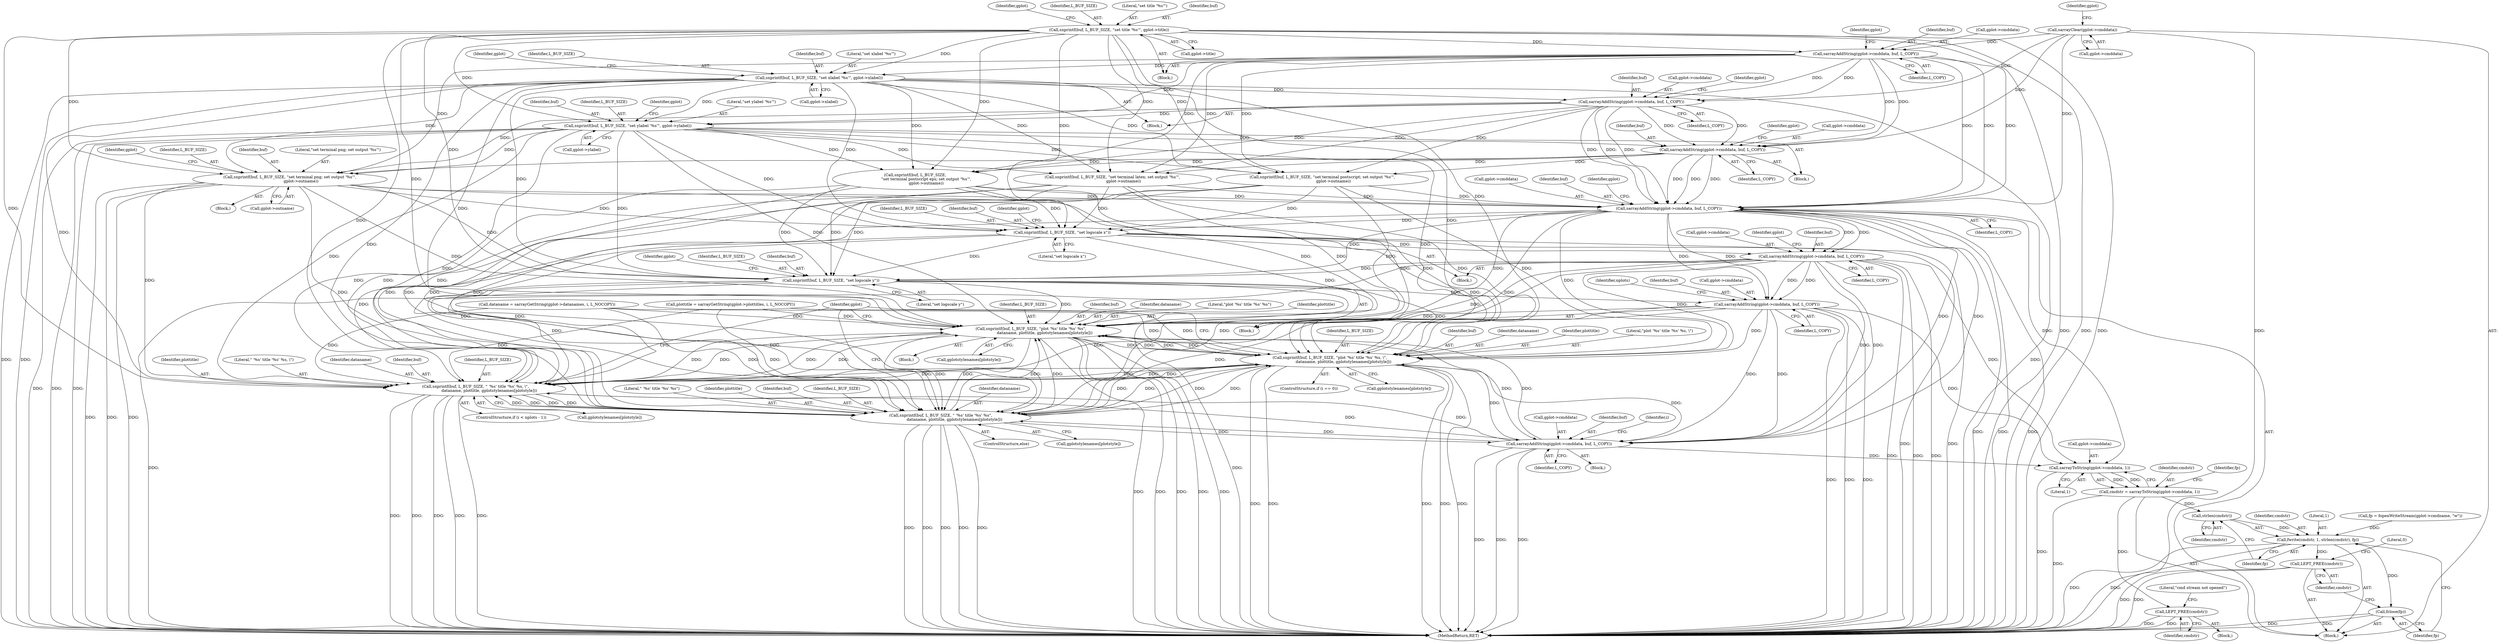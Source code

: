digraph "1_leptonica_ee301cb2029db8a6289c5295daa42bba7715e99a_2@API" {
"1000193" [label="(Call,snprintf(buf, L_BUF_SIZE, \"set terminal png; set output '%s'\",\n                  gplot->outname))"];
"1000144" [label="(Call,sarrayAddString(gplot->cmddata, buf, L_COPY))"];
"1000128" [label="(Call,sarrayClear(gplot->cmddata))"];
"1000137" [label="(Call,snprintf(buf, L_BUF_SIZE, \"set title '%s'\", gplot->title))"];
"1000162" [label="(Call,sarrayAddString(gplot->cmddata, buf, L_COPY))"];
"1000155" [label="(Call,snprintf(buf, L_BUF_SIZE, \"set xlabel '%s'\", gplot->xlabel))"];
"1000180" [label="(Call,sarrayAddString(gplot->cmddata, buf, L_COPY))"];
"1000173" [label="(Call,snprintf(buf, L_BUF_SIZE, \"set ylabel '%s'\", gplot->ylabel))"];
"1000245" [label="(Call,sarrayAddString(gplot->cmddata, buf, L_COPY))"];
"1000264" [label="(Call,snprintf(buf, L_BUF_SIZE, \"set logscale x\"))"];
"1000268" [label="(Call,sarrayAddString(gplot->cmddata, buf, L_COPY))"];
"1000287" [label="(Call,snprintf(buf, L_BUF_SIZE, \"set logscale y\"))"];
"1000291" [label="(Call,sarrayAddString(gplot->cmddata, buf, L_COPY))"];
"1000341" [label="(Call,snprintf(buf, L_BUF_SIZE, \"plot '%s' title '%s' %s\",\n                      dataname, plottitle, gplotstylenames[plotstyle]))"];
"1000356" [label="(Call,snprintf(buf, L_BUF_SIZE, \"plot '%s' title '%s' %s, \\\",\n                      dataname, plottitle, gplotstylenames[plotstyle]))"];
"1000372" [label="(Call,snprintf(buf, L_BUF_SIZE, \" '%s' title '%s' %s, \\\",\n                      dataname, plottitle, gplotstylenames[plotstyle]))"];
"1000382" [label="(Call,snprintf(buf, L_BUF_SIZE, \" '%s' title '%s' %s\",\n                      dataname, plottitle, gplotstylenames[plotstyle]))"];
"1000391" [label="(Call,sarrayAddString(gplot->cmddata, buf, L_COPY))"];
"1000399" [label="(Call,sarrayToString(gplot->cmddata, 1))"];
"1000397" [label="(Call,cmdstr = sarrayToString(gplot->cmddata, 1))"];
"1000415" [label="(Call,LEPT_FREE(cmdstr))"];
"1000425" [label="(Call,strlen(cmdstr))"];
"1000422" [label="(Call,fwrite(cmdstr, 1, strlen(cmdstr), fp))"];
"1000428" [label="(Call,fclose(fp))"];
"1000430" [label="(Call,LEPT_FREE(cmdstr))"];
"1000396" [label="(Identifier,L_COPY)"];
"1000246" [label="(Call,gplot->cmddata)"];
"1000175" [label="(Identifier,L_BUF_SIZE)"];
"1000381" [label="(ControlStructure,else)"];
"1000249" [label="(Identifier,buf)"];
"1000195" [label="(Identifier,L_BUF_SIZE)"];
"1000296" [label="(Identifier,L_COPY)"];
"1000180" [label="(Call,sarrayAddString(gplot->cmddata, buf, L_COPY))"];
"1000272" [label="(Identifier,buf)"];
"1000140" [label="(Literal,\"set title '%s'\")"];
"1000155" [label="(Call,snprintf(buf, L_BUF_SIZE, \"set xlabel '%s'\", gplot->xlabel))"];
"1000386" [label="(Identifier,dataname)"];
"1000267" [label="(Literal,\"set logscale x\")"];
"1000266" [label="(Identifier,L_BUF_SIZE)"];
"1000177" [label="(Call,gplot->ylabel)"];
"1000422" [label="(Call,fwrite(cmdstr, 1, strlen(cmdstr), fp))"];
"1000192" [label="(Block,)"];
"1000378" [label="(Call,gplotstylenames[plotstyle])"];
"1000145" [label="(Call,gplot->cmddata)"];
"1000340" [label="(Block,)"];
"1000342" [label="(Identifier,buf)"];
"1000193" [label="(Call,snprintf(buf, L_BUF_SIZE, \"set terminal png; set output '%s'\",\n                  gplot->outname))"];
"1000189" [label="(Identifier,gplot)"];
"1000427" [label="(Identifier,fp)"];
"1000345" [label="(Identifier,dataname)"];
"1000393" [label="(Identifier,gplot)"];
"1000392" [label="(Call,gplot->cmddata)"];
"1000166" [label="(Identifier,buf)"];
"1000181" [label="(Call,gplot->cmddata)"];
"1000182" [label="(Identifier,gplot)"];
"1000194" [label="(Identifier,buf)"];
"1000385" [label="(Literal,\" '%s' title '%s' %s\")"];
"1000400" [label="(Call,gplot->cmddata)"];
"1000424" [label="(Literal,1)"];
"1000391" [label="(Call,sarrayAddString(gplot->cmddata, buf, L_COPY))"];
"1000344" [label="(Literal,\"plot '%s' title '%s' %s\")"];
"1000141" [label="(Call,gplot->title)"];
"1000162" [label="(Call,sarrayAddString(gplot->cmddata, buf, L_COPY))"];
"1000156" [label="(Identifier,buf)"];
"1000163" [label="(Call,gplot->cmddata)"];
"1000265" [label="(Identifier,buf)"];
"1000375" [label="(Literal,\" '%s' title '%s' %s, \\\")"];
"1000312" [label="(Block,)"];
"1000129" [label="(Call,gplot->cmddata)"];
"1000176" [label="(Literal,\"set ylabel '%s'\")"];
"1000346" [label="(Identifier,plottitle)"];
"1000185" [label="(Identifier,L_COPY)"];
"1000415" [label="(Call,LEPT_FREE(cmdstr))"];
"1000134" [label="(Identifier,gplot)"];
"1000366" [label="(ControlStructure,if (i < nplots - 1))"];
"1000298" [label="(Identifier,nplots)"];
"1000376" [label="(Identifier,dataname)"];
"1000431" [label="(Identifier,cmdstr)"];
"1000128" [label="(Call,sarrayClear(gplot->cmddata))"];
"1000152" [label="(Identifier,gplot)"];
"1000238" [label="(Call,snprintf(buf, L_BUF_SIZE, \"set terminal latex; set output '%s'\",\n                  gplot->outname))"];
"1000341" [label="(Call,snprintf(buf, L_BUF_SIZE, \"plot '%s' title '%s' %s\",\n                      dataname, plottitle, gplotstylenames[plotstyle]))"];
"1000263" [label="(Block,)"];
"1000158" [label="(Literal,\"set xlabel '%s'\")"];
"1000137" [label="(Call,snprintf(buf, L_BUF_SIZE, \"set title '%s'\", gplot->title))"];
"1000295" [label="(Identifier,buf)"];
"1000269" [label="(Call,gplot->cmddata)"];
"1000430" [label="(Call,LEPT_FREE(cmdstr))"];
"1000255" [label="(Identifier,gplot)"];
"1000352" [label="(ControlStructure,if (i == 0))"];
"1000250" [label="(Identifier,L_COPY)"];
"1000416" [label="(Identifier,cmdstr)"];
"1000426" [label="(Identifier,cmdstr)"];
"1000154" [label="(Block,)"];
"1000362" [label="(Call,gplotstylenames[plotstyle])"];
"1000373" [label="(Identifier,buf)"];
"1000138" [label="(Identifier,buf)"];
"1000268" [label="(Call,sarrayAddString(gplot->cmddata, buf, L_COPY))"];
"1000387" [label="(Identifier,plottitle)"];
"1000173" [label="(Call,snprintf(buf, L_BUF_SIZE, \"set ylabel '%s'\", gplot->ylabel))"];
"1000170" [label="(Identifier,gplot)"];
"1000395" [label="(Identifier,buf)"];
"1000374" [label="(Identifier,L_BUF_SIZE)"];
"1000270" [label="(Identifier,gplot)"];
"1000223" [label="(Call,snprintf(buf, L_BUF_SIZE,\n                  \"set terminal postscript eps; set output '%s'\",\n                  gplot->outname))"];
"1000164" [label="(Identifier,gplot)"];
"1000311" [label="(Identifier,i)"];
"1000347" [label="(Call,gplotstylenames[plotstyle])"];
"1000397" [label="(Call,cmdstr = sarrayToString(gplot->cmddata, 1))"];
"1000383" [label="(Identifier,buf)"];
"1000356" [label="(Call,snprintf(buf, L_BUF_SIZE, \"plot '%s' title '%s' %s, \\\",\n                      dataname, plottitle, gplotstylenames[plotstyle]))"];
"1000357" [label="(Identifier,buf)"];
"1000382" [label="(Call,snprintf(buf, L_BUF_SIZE, \" '%s' title '%s' %s\",\n                      dataname, plottitle, gplotstylenames[plotstyle]))"];
"1000197" [label="(Call,gplot->outname)"];
"1000287" [label="(Call,snprintf(buf, L_BUF_SIZE, \"set logscale y\"))"];
"1000149" [label="(Identifier,L_COPY)"];
"1000407" [label="(Identifier,fp)"];
"1000425" [label="(Call,strlen(cmdstr))"];
"1000414" [label="(Block,)"];
"1000196" [label="(Literal,\"set terminal png; set output '%s'\")"];
"1000433" [label="(Literal,0)"];
"1000167" [label="(Identifier,L_COPY)"];
"1000360" [label="(Identifier,dataname)"];
"1000148" [label="(Identifier,buf)"];
"1000286" [label="(Block,)"];
"1000289" [label="(Identifier,L_BUF_SIZE)"];
"1000146" [label="(Identifier,gplot)"];
"1000403" [label="(Literal,1)"];
"1000291" [label="(Call,sarrayAddString(gplot->cmddata, buf, L_COPY))"];
"1000361" [label="(Identifier,plottitle)"];
"1000109" [label="(Block,)"];
"1000428" [label="(Call,fclose(fp))"];
"1000399" [label="(Call,sarrayToString(gplot->cmddata, 1))"];
"1000372" [label="(Call,snprintf(buf, L_BUF_SIZE, \" '%s' title '%s' %s, \\\",\n                      dataname, plottitle, gplotstylenames[plotstyle]))"];
"1000144" [label="(Call,sarrayAddString(gplot->cmddata, buf, L_COPY))"];
"1000384" [label="(Identifier,L_BUF_SIZE)"];
"1000157" [label="(Identifier,L_BUF_SIZE)"];
"1000321" [label="(Call,dataname = sarrayGetString(gplot->datanames, i, L_NOCOPY))"];
"1000273" [label="(Identifier,L_COPY)"];
"1000136" [label="(Block,)"];
"1000359" [label="(Literal,\"plot '%s' title '%s' %s, \\\")"];
"1000358" [label="(Identifier,L_BUF_SIZE)"];
"1000174" [label="(Identifier,buf)"];
"1000377" [label="(Identifier,plottitle)"];
"1000406" [label="(Call,fp = fopenWriteStream(gplot->cmdname, \"w\"))"];
"1000290" [label="(Literal,\"set logscale y\")"];
"1000313" [label="(Call,plottitle = sarrayGetString(gplot->plottitles, i, L_NOCOPY))"];
"1000184" [label="(Identifier,buf)"];
"1000429" [label="(Identifier,fp)"];
"1000423" [label="(Identifier,cmdstr)"];
"1000292" [label="(Call,gplot->cmddata)"];
"1000398" [label="(Identifier,cmdstr)"];
"1000139" [label="(Identifier,L_BUF_SIZE)"];
"1000247" [label="(Identifier,gplot)"];
"1000419" [label="(Literal,\"cmd stream not opened\")"];
"1000288" [label="(Identifier,buf)"];
"1000264" [label="(Call,snprintf(buf, L_BUF_SIZE, \"set logscale x\"))"];
"1000278" [label="(Identifier,gplot)"];
"1000388" [label="(Call,gplotstylenames[plotstyle])"];
"1000159" [label="(Call,gplot->xlabel)"];
"1000245" [label="(Call,sarrayAddString(gplot->cmddata, buf, L_COPY))"];
"1000343" [label="(Identifier,L_BUF_SIZE)"];
"1000434" [label="(MethodReturn,RET)"];
"1000208" [label="(Call,snprintf(buf, L_BUF_SIZE, \"set terminal postscript; set output '%s'\",\n                  gplot->outname))"];
"1000172" [label="(Block,)"];
"1000293" [label="(Identifier,gplot)"];
"1000193" -> "1000192"  [label="AST: "];
"1000193" -> "1000197"  [label="CFG: "];
"1000194" -> "1000193"  [label="AST: "];
"1000195" -> "1000193"  [label="AST: "];
"1000196" -> "1000193"  [label="AST: "];
"1000197" -> "1000193"  [label="AST: "];
"1000247" -> "1000193"  [label="CFG: "];
"1000193" -> "1000434"  [label="DDG: "];
"1000193" -> "1000434"  [label="DDG: "];
"1000193" -> "1000434"  [label="DDG: "];
"1000144" -> "1000193"  [label="DDG: "];
"1000162" -> "1000193"  [label="DDG: "];
"1000180" -> "1000193"  [label="DDG: "];
"1000155" -> "1000193"  [label="DDG: "];
"1000137" -> "1000193"  [label="DDG: "];
"1000173" -> "1000193"  [label="DDG: "];
"1000193" -> "1000245"  [label="DDG: "];
"1000193" -> "1000264"  [label="DDG: "];
"1000193" -> "1000287"  [label="DDG: "];
"1000193" -> "1000341"  [label="DDG: "];
"1000193" -> "1000356"  [label="DDG: "];
"1000193" -> "1000372"  [label="DDG: "];
"1000193" -> "1000382"  [label="DDG: "];
"1000144" -> "1000136"  [label="AST: "];
"1000144" -> "1000149"  [label="CFG: "];
"1000145" -> "1000144"  [label="AST: "];
"1000148" -> "1000144"  [label="AST: "];
"1000149" -> "1000144"  [label="AST: "];
"1000152" -> "1000144"  [label="CFG: "];
"1000128" -> "1000144"  [label="DDG: "];
"1000137" -> "1000144"  [label="DDG: "];
"1000144" -> "1000155"  [label="DDG: "];
"1000144" -> "1000162"  [label="DDG: "];
"1000144" -> "1000162"  [label="DDG: "];
"1000144" -> "1000173"  [label="DDG: "];
"1000144" -> "1000180"  [label="DDG: "];
"1000144" -> "1000180"  [label="DDG: "];
"1000144" -> "1000208"  [label="DDG: "];
"1000144" -> "1000223"  [label="DDG: "];
"1000144" -> "1000238"  [label="DDG: "];
"1000144" -> "1000245"  [label="DDG: "];
"1000144" -> "1000245"  [label="DDG: "];
"1000144" -> "1000245"  [label="DDG: "];
"1000128" -> "1000109"  [label="AST: "];
"1000128" -> "1000129"  [label="CFG: "];
"1000129" -> "1000128"  [label="AST: "];
"1000134" -> "1000128"  [label="CFG: "];
"1000128" -> "1000434"  [label="DDG: "];
"1000128" -> "1000162"  [label="DDG: "];
"1000128" -> "1000180"  [label="DDG: "];
"1000128" -> "1000245"  [label="DDG: "];
"1000137" -> "1000136"  [label="AST: "];
"1000137" -> "1000141"  [label="CFG: "];
"1000138" -> "1000137"  [label="AST: "];
"1000139" -> "1000137"  [label="AST: "];
"1000140" -> "1000137"  [label="AST: "];
"1000141" -> "1000137"  [label="AST: "];
"1000146" -> "1000137"  [label="CFG: "];
"1000137" -> "1000434"  [label="DDG: "];
"1000137" -> "1000434"  [label="DDG: "];
"1000137" -> "1000434"  [label="DDG: "];
"1000137" -> "1000155"  [label="DDG: "];
"1000137" -> "1000173"  [label="DDG: "];
"1000137" -> "1000208"  [label="DDG: "];
"1000137" -> "1000223"  [label="DDG: "];
"1000137" -> "1000238"  [label="DDG: "];
"1000137" -> "1000264"  [label="DDG: "];
"1000137" -> "1000287"  [label="DDG: "];
"1000137" -> "1000341"  [label="DDG: "];
"1000137" -> "1000356"  [label="DDG: "];
"1000137" -> "1000372"  [label="DDG: "];
"1000137" -> "1000382"  [label="DDG: "];
"1000162" -> "1000154"  [label="AST: "];
"1000162" -> "1000167"  [label="CFG: "];
"1000163" -> "1000162"  [label="AST: "];
"1000166" -> "1000162"  [label="AST: "];
"1000167" -> "1000162"  [label="AST: "];
"1000170" -> "1000162"  [label="CFG: "];
"1000155" -> "1000162"  [label="DDG: "];
"1000162" -> "1000173"  [label="DDG: "];
"1000162" -> "1000180"  [label="DDG: "];
"1000162" -> "1000180"  [label="DDG: "];
"1000162" -> "1000208"  [label="DDG: "];
"1000162" -> "1000223"  [label="DDG: "];
"1000162" -> "1000238"  [label="DDG: "];
"1000162" -> "1000245"  [label="DDG: "];
"1000162" -> "1000245"  [label="DDG: "];
"1000162" -> "1000245"  [label="DDG: "];
"1000155" -> "1000154"  [label="AST: "];
"1000155" -> "1000159"  [label="CFG: "];
"1000156" -> "1000155"  [label="AST: "];
"1000157" -> "1000155"  [label="AST: "];
"1000158" -> "1000155"  [label="AST: "];
"1000159" -> "1000155"  [label="AST: "];
"1000164" -> "1000155"  [label="CFG: "];
"1000155" -> "1000434"  [label="DDG: "];
"1000155" -> "1000434"  [label="DDG: "];
"1000155" -> "1000434"  [label="DDG: "];
"1000155" -> "1000173"  [label="DDG: "];
"1000155" -> "1000208"  [label="DDG: "];
"1000155" -> "1000223"  [label="DDG: "];
"1000155" -> "1000238"  [label="DDG: "];
"1000155" -> "1000264"  [label="DDG: "];
"1000155" -> "1000287"  [label="DDG: "];
"1000155" -> "1000341"  [label="DDG: "];
"1000155" -> "1000356"  [label="DDG: "];
"1000155" -> "1000372"  [label="DDG: "];
"1000155" -> "1000382"  [label="DDG: "];
"1000180" -> "1000172"  [label="AST: "];
"1000180" -> "1000185"  [label="CFG: "];
"1000181" -> "1000180"  [label="AST: "];
"1000184" -> "1000180"  [label="AST: "];
"1000185" -> "1000180"  [label="AST: "];
"1000189" -> "1000180"  [label="CFG: "];
"1000173" -> "1000180"  [label="DDG: "];
"1000180" -> "1000208"  [label="DDG: "];
"1000180" -> "1000223"  [label="DDG: "];
"1000180" -> "1000238"  [label="DDG: "];
"1000180" -> "1000245"  [label="DDG: "];
"1000180" -> "1000245"  [label="DDG: "];
"1000180" -> "1000245"  [label="DDG: "];
"1000173" -> "1000172"  [label="AST: "];
"1000173" -> "1000177"  [label="CFG: "];
"1000174" -> "1000173"  [label="AST: "];
"1000175" -> "1000173"  [label="AST: "];
"1000176" -> "1000173"  [label="AST: "];
"1000177" -> "1000173"  [label="AST: "];
"1000182" -> "1000173"  [label="CFG: "];
"1000173" -> "1000434"  [label="DDG: "];
"1000173" -> "1000434"  [label="DDG: "];
"1000173" -> "1000434"  [label="DDG: "];
"1000173" -> "1000208"  [label="DDG: "];
"1000173" -> "1000223"  [label="DDG: "];
"1000173" -> "1000238"  [label="DDG: "];
"1000173" -> "1000264"  [label="DDG: "];
"1000173" -> "1000287"  [label="DDG: "];
"1000173" -> "1000341"  [label="DDG: "];
"1000173" -> "1000356"  [label="DDG: "];
"1000173" -> "1000372"  [label="DDG: "];
"1000173" -> "1000382"  [label="DDG: "];
"1000245" -> "1000109"  [label="AST: "];
"1000245" -> "1000250"  [label="CFG: "];
"1000246" -> "1000245"  [label="AST: "];
"1000249" -> "1000245"  [label="AST: "];
"1000250" -> "1000245"  [label="AST: "];
"1000255" -> "1000245"  [label="CFG: "];
"1000245" -> "1000434"  [label="DDG: "];
"1000245" -> "1000434"  [label="DDG: "];
"1000245" -> "1000434"  [label="DDG: "];
"1000208" -> "1000245"  [label="DDG: "];
"1000238" -> "1000245"  [label="DDG: "];
"1000223" -> "1000245"  [label="DDG: "];
"1000245" -> "1000264"  [label="DDG: "];
"1000245" -> "1000268"  [label="DDG: "];
"1000245" -> "1000268"  [label="DDG: "];
"1000245" -> "1000287"  [label="DDG: "];
"1000245" -> "1000291"  [label="DDG: "];
"1000245" -> "1000291"  [label="DDG: "];
"1000245" -> "1000341"  [label="DDG: "];
"1000245" -> "1000356"  [label="DDG: "];
"1000245" -> "1000372"  [label="DDG: "];
"1000245" -> "1000382"  [label="DDG: "];
"1000245" -> "1000391"  [label="DDG: "];
"1000245" -> "1000391"  [label="DDG: "];
"1000245" -> "1000399"  [label="DDG: "];
"1000264" -> "1000263"  [label="AST: "];
"1000264" -> "1000267"  [label="CFG: "];
"1000265" -> "1000264"  [label="AST: "];
"1000266" -> "1000264"  [label="AST: "];
"1000267" -> "1000264"  [label="AST: "];
"1000270" -> "1000264"  [label="CFG: "];
"1000264" -> "1000434"  [label="DDG: "];
"1000264" -> "1000434"  [label="DDG: "];
"1000223" -> "1000264"  [label="DDG: "];
"1000208" -> "1000264"  [label="DDG: "];
"1000238" -> "1000264"  [label="DDG: "];
"1000264" -> "1000268"  [label="DDG: "];
"1000264" -> "1000287"  [label="DDG: "];
"1000264" -> "1000341"  [label="DDG: "];
"1000264" -> "1000356"  [label="DDG: "];
"1000264" -> "1000372"  [label="DDG: "];
"1000264" -> "1000382"  [label="DDG: "];
"1000268" -> "1000263"  [label="AST: "];
"1000268" -> "1000273"  [label="CFG: "];
"1000269" -> "1000268"  [label="AST: "];
"1000272" -> "1000268"  [label="AST: "];
"1000273" -> "1000268"  [label="AST: "];
"1000278" -> "1000268"  [label="CFG: "];
"1000268" -> "1000434"  [label="DDG: "];
"1000268" -> "1000434"  [label="DDG: "];
"1000268" -> "1000434"  [label="DDG: "];
"1000268" -> "1000287"  [label="DDG: "];
"1000268" -> "1000291"  [label="DDG: "];
"1000268" -> "1000291"  [label="DDG: "];
"1000268" -> "1000341"  [label="DDG: "];
"1000268" -> "1000356"  [label="DDG: "];
"1000268" -> "1000372"  [label="DDG: "];
"1000268" -> "1000382"  [label="DDG: "];
"1000268" -> "1000391"  [label="DDG: "];
"1000268" -> "1000391"  [label="DDG: "];
"1000268" -> "1000399"  [label="DDG: "];
"1000287" -> "1000286"  [label="AST: "];
"1000287" -> "1000290"  [label="CFG: "];
"1000288" -> "1000287"  [label="AST: "];
"1000289" -> "1000287"  [label="AST: "];
"1000290" -> "1000287"  [label="AST: "];
"1000293" -> "1000287"  [label="CFG: "];
"1000287" -> "1000434"  [label="DDG: "];
"1000287" -> "1000434"  [label="DDG: "];
"1000223" -> "1000287"  [label="DDG: "];
"1000208" -> "1000287"  [label="DDG: "];
"1000238" -> "1000287"  [label="DDG: "];
"1000287" -> "1000291"  [label="DDG: "];
"1000287" -> "1000341"  [label="DDG: "];
"1000287" -> "1000356"  [label="DDG: "];
"1000287" -> "1000372"  [label="DDG: "];
"1000287" -> "1000382"  [label="DDG: "];
"1000291" -> "1000286"  [label="AST: "];
"1000291" -> "1000296"  [label="CFG: "];
"1000292" -> "1000291"  [label="AST: "];
"1000295" -> "1000291"  [label="AST: "];
"1000296" -> "1000291"  [label="AST: "];
"1000298" -> "1000291"  [label="CFG: "];
"1000291" -> "1000434"  [label="DDG: "];
"1000291" -> "1000434"  [label="DDG: "];
"1000291" -> "1000434"  [label="DDG: "];
"1000291" -> "1000341"  [label="DDG: "];
"1000291" -> "1000356"  [label="DDG: "];
"1000291" -> "1000372"  [label="DDG: "];
"1000291" -> "1000382"  [label="DDG: "];
"1000291" -> "1000391"  [label="DDG: "];
"1000291" -> "1000391"  [label="DDG: "];
"1000291" -> "1000399"  [label="DDG: "];
"1000341" -> "1000340"  [label="AST: "];
"1000341" -> "1000347"  [label="CFG: "];
"1000342" -> "1000341"  [label="AST: "];
"1000343" -> "1000341"  [label="AST: "];
"1000344" -> "1000341"  [label="AST: "];
"1000345" -> "1000341"  [label="AST: "];
"1000346" -> "1000341"  [label="AST: "];
"1000347" -> "1000341"  [label="AST: "];
"1000393" -> "1000341"  [label="CFG: "];
"1000341" -> "1000434"  [label="DDG: "];
"1000341" -> "1000434"  [label="DDG: "];
"1000341" -> "1000434"  [label="DDG: "];
"1000341" -> "1000434"  [label="DDG: "];
"1000341" -> "1000434"  [label="DDG: "];
"1000391" -> "1000341"  [label="DDG: "];
"1000223" -> "1000341"  [label="DDG: "];
"1000208" -> "1000341"  [label="DDG: "];
"1000238" -> "1000341"  [label="DDG: "];
"1000372" -> "1000341"  [label="DDG: "];
"1000372" -> "1000341"  [label="DDG: "];
"1000382" -> "1000341"  [label="DDG: "];
"1000382" -> "1000341"  [label="DDG: "];
"1000356" -> "1000341"  [label="DDG: "];
"1000356" -> "1000341"  [label="DDG: "];
"1000321" -> "1000341"  [label="DDG: "];
"1000313" -> "1000341"  [label="DDG: "];
"1000341" -> "1000356"  [label="DDG: "];
"1000341" -> "1000356"  [label="DDG: "];
"1000341" -> "1000372"  [label="DDG: "];
"1000341" -> "1000372"  [label="DDG: "];
"1000341" -> "1000382"  [label="DDG: "];
"1000341" -> "1000382"  [label="DDG: "];
"1000341" -> "1000391"  [label="DDG: "];
"1000356" -> "1000352"  [label="AST: "];
"1000356" -> "1000362"  [label="CFG: "];
"1000357" -> "1000356"  [label="AST: "];
"1000358" -> "1000356"  [label="AST: "];
"1000359" -> "1000356"  [label="AST: "];
"1000360" -> "1000356"  [label="AST: "];
"1000361" -> "1000356"  [label="AST: "];
"1000362" -> "1000356"  [label="AST: "];
"1000393" -> "1000356"  [label="CFG: "];
"1000356" -> "1000434"  [label="DDG: "];
"1000356" -> "1000434"  [label="DDG: "];
"1000356" -> "1000434"  [label="DDG: "];
"1000356" -> "1000434"  [label="DDG: "];
"1000356" -> "1000434"  [label="DDG: "];
"1000391" -> "1000356"  [label="DDG: "];
"1000223" -> "1000356"  [label="DDG: "];
"1000208" -> "1000356"  [label="DDG: "];
"1000238" -> "1000356"  [label="DDG: "];
"1000372" -> "1000356"  [label="DDG: "];
"1000372" -> "1000356"  [label="DDG: "];
"1000382" -> "1000356"  [label="DDG: "];
"1000382" -> "1000356"  [label="DDG: "];
"1000321" -> "1000356"  [label="DDG: "];
"1000313" -> "1000356"  [label="DDG: "];
"1000356" -> "1000372"  [label="DDG: "];
"1000356" -> "1000372"  [label="DDG: "];
"1000356" -> "1000382"  [label="DDG: "];
"1000356" -> "1000382"  [label="DDG: "];
"1000356" -> "1000391"  [label="DDG: "];
"1000372" -> "1000366"  [label="AST: "];
"1000372" -> "1000378"  [label="CFG: "];
"1000373" -> "1000372"  [label="AST: "];
"1000374" -> "1000372"  [label="AST: "];
"1000375" -> "1000372"  [label="AST: "];
"1000376" -> "1000372"  [label="AST: "];
"1000377" -> "1000372"  [label="AST: "];
"1000378" -> "1000372"  [label="AST: "];
"1000393" -> "1000372"  [label="CFG: "];
"1000372" -> "1000434"  [label="DDG: "];
"1000372" -> "1000434"  [label="DDG: "];
"1000372" -> "1000434"  [label="DDG: "];
"1000372" -> "1000434"  [label="DDG: "];
"1000372" -> "1000434"  [label="DDG: "];
"1000391" -> "1000372"  [label="DDG: "];
"1000223" -> "1000372"  [label="DDG: "];
"1000208" -> "1000372"  [label="DDG: "];
"1000238" -> "1000372"  [label="DDG: "];
"1000382" -> "1000372"  [label="DDG: "];
"1000382" -> "1000372"  [label="DDG: "];
"1000321" -> "1000372"  [label="DDG: "];
"1000313" -> "1000372"  [label="DDG: "];
"1000372" -> "1000382"  [label="DDG: "];
"1000372" -> "1000382"  [label="DDG: "];
"1000372" -> "1000391"  [label="DDG: "];
"1000382" -> "1000381"  [label="AST: "];
"1000382" -> "1000388"  [label="CFG: "];
"1000383" -> "1000382"  [label="AST: "];
"1000384" -> "1000382"  [label="AST: "];
"1000385" -> "1000382"  [label="AST: "];
"1000386" -> "1000382"  [label="AST: "];
"1000387" -> "1000382"  [label="AST: "];
"1000388" -> "1000382"  [label="AST: "];
"1000393" -> "1000382"  [label="CFG: "];
"1000382" -> "1000434"  [label="DDG: "];
"1000382" -> "1000434"  [label="DDG: "];
"1000382" -> "1000434"  [label="DDG: "];
"1000382" -> "1000434"  [label="DDG: "];
"1000382" -> "1000434"  [label="DDG: "];
"1000391" -> "1000382"  [label="DDG: "];
"1000223" -> "1000382"  [label="DDG: "];
"1000208" -> "1000382"  [label="DDG: "];
"1000238" -> "1000382"  [label="DDG: "];
"1000321" -> "1000382"  [label="DDG: "];
"1000313" -> "1000382"  [label="DDG: "];
"1000382" -> "1000391"  [label="DDG: "];
"1000391" -> "1000312"  [label="AST: "];
"1000391" -> "1000396"  [label="CFG: "];
"1000392" -> "1000391"  [label="AST: "];
"1000395" -> "1000391"  [label="AST: "];
"1000396" -> "1000391"  [label="AST: "];
"1000311" -> "1000391"  [label="CFG: "];
"1000391" -> "1000434"  [label="DDG: "];
"1000391" -> "1000434"  [label="DDG: "];
"1000391" -> "1000434"  [label="DDG: "];
"1000391" -> "1000399"  [label="DDG: "];
"1000399" -> "1000397"  [label="AST: "];
"1000399" -> "1000403"  [label="CFG: "];
"1000400" -> "1000399"  [label="AST: "];
"1000403" -> "1000399"  [label="AST: "];
"1000397" -> "1000399"  [label="CFG: "];
"1000399" -> "1000434"  [label="DDG: "];
"1000399" -> "1000397"  [label="DDG: "];
"1000399" -> "1000397"  [label="DDG: "];
"1000397" -> "1000109"  [label="AST: "];
"1000398" -> "1000397"  [label="AST: "];
"1000407" -> "1000397"  [label="CFG: "];
"1000397" -> "1000434"  [label="DDG: "];
"1000397" -> "1000415"  [label="DDG: "];
"1000397" -> "1000425"  [label="DDG: "];
"1000415" -> "1000414"  [label="AST: "];
"1000415" -> "1000416"  [label="CFG: "];
"1000416" -> "1000415"  [label="AST: "];
"1000419" -> "1000415"  [label="CFG: "];
"1000415" -> "1000434"  [label="DDG: "];
"1000415" -> "1000434"  [label="DDG: "];
"1000425" -> "1000422"  [label="AST: "];
"1000425" -> "1000426"  [label="CFG: "];
"1000426" -> "1000425"  [label="AST: "];
"1000427" -> "1000425"  [label="CFG: "];
"1000425" -> "1000422"  [label="DDG: "];
"1000422" -> "1000109"  [label="AST: "];
"1000422" -> "1000427"  [label="CFG: "];
"1000423" -> "1000422"  [label="AST: "];
"1000424" -> "1000422"  [label="AST: "];
"1000427" -> "1000422"  [label="AST: "];
"1000429" -> "1000422"  [label="CFG: "];
"1000422" -> "1000434"  [label="DDG: "];
"1000422" -> "1000434"  [label="DDG: "];
"1000406" -> "1000422"  [label="DDG: "];
"1000422" -> "1000428"  [label="DDG: "];
"1000422" -> "1000430"  [label="DDG: "];
"1000428" -> "1000109"  [label="AST: "];
"1000428" -> "1000429"  [label="CFG: "];
"1000429" -> "1000428"  [label="AST: "];
"1000431" -> "1000428"  [label="CFG: "];
"1000428" -> "1000434"  [label="DDG: "];
"1000428" -> "1000434"  [label="DDG: "];
"1000430" -> "1000109"  [label="AST: "];
"1000430" -> "1000431"  [label="CFG: "];
"1000431" -> "1000430"  [label="AST: "];
"1000433" -> "1000430"  [label="CFG: "];
"1000430" -> "1000434"  [label="DDG: "];
"1000430" -> "1000434"  [label="DDG: "];
}
